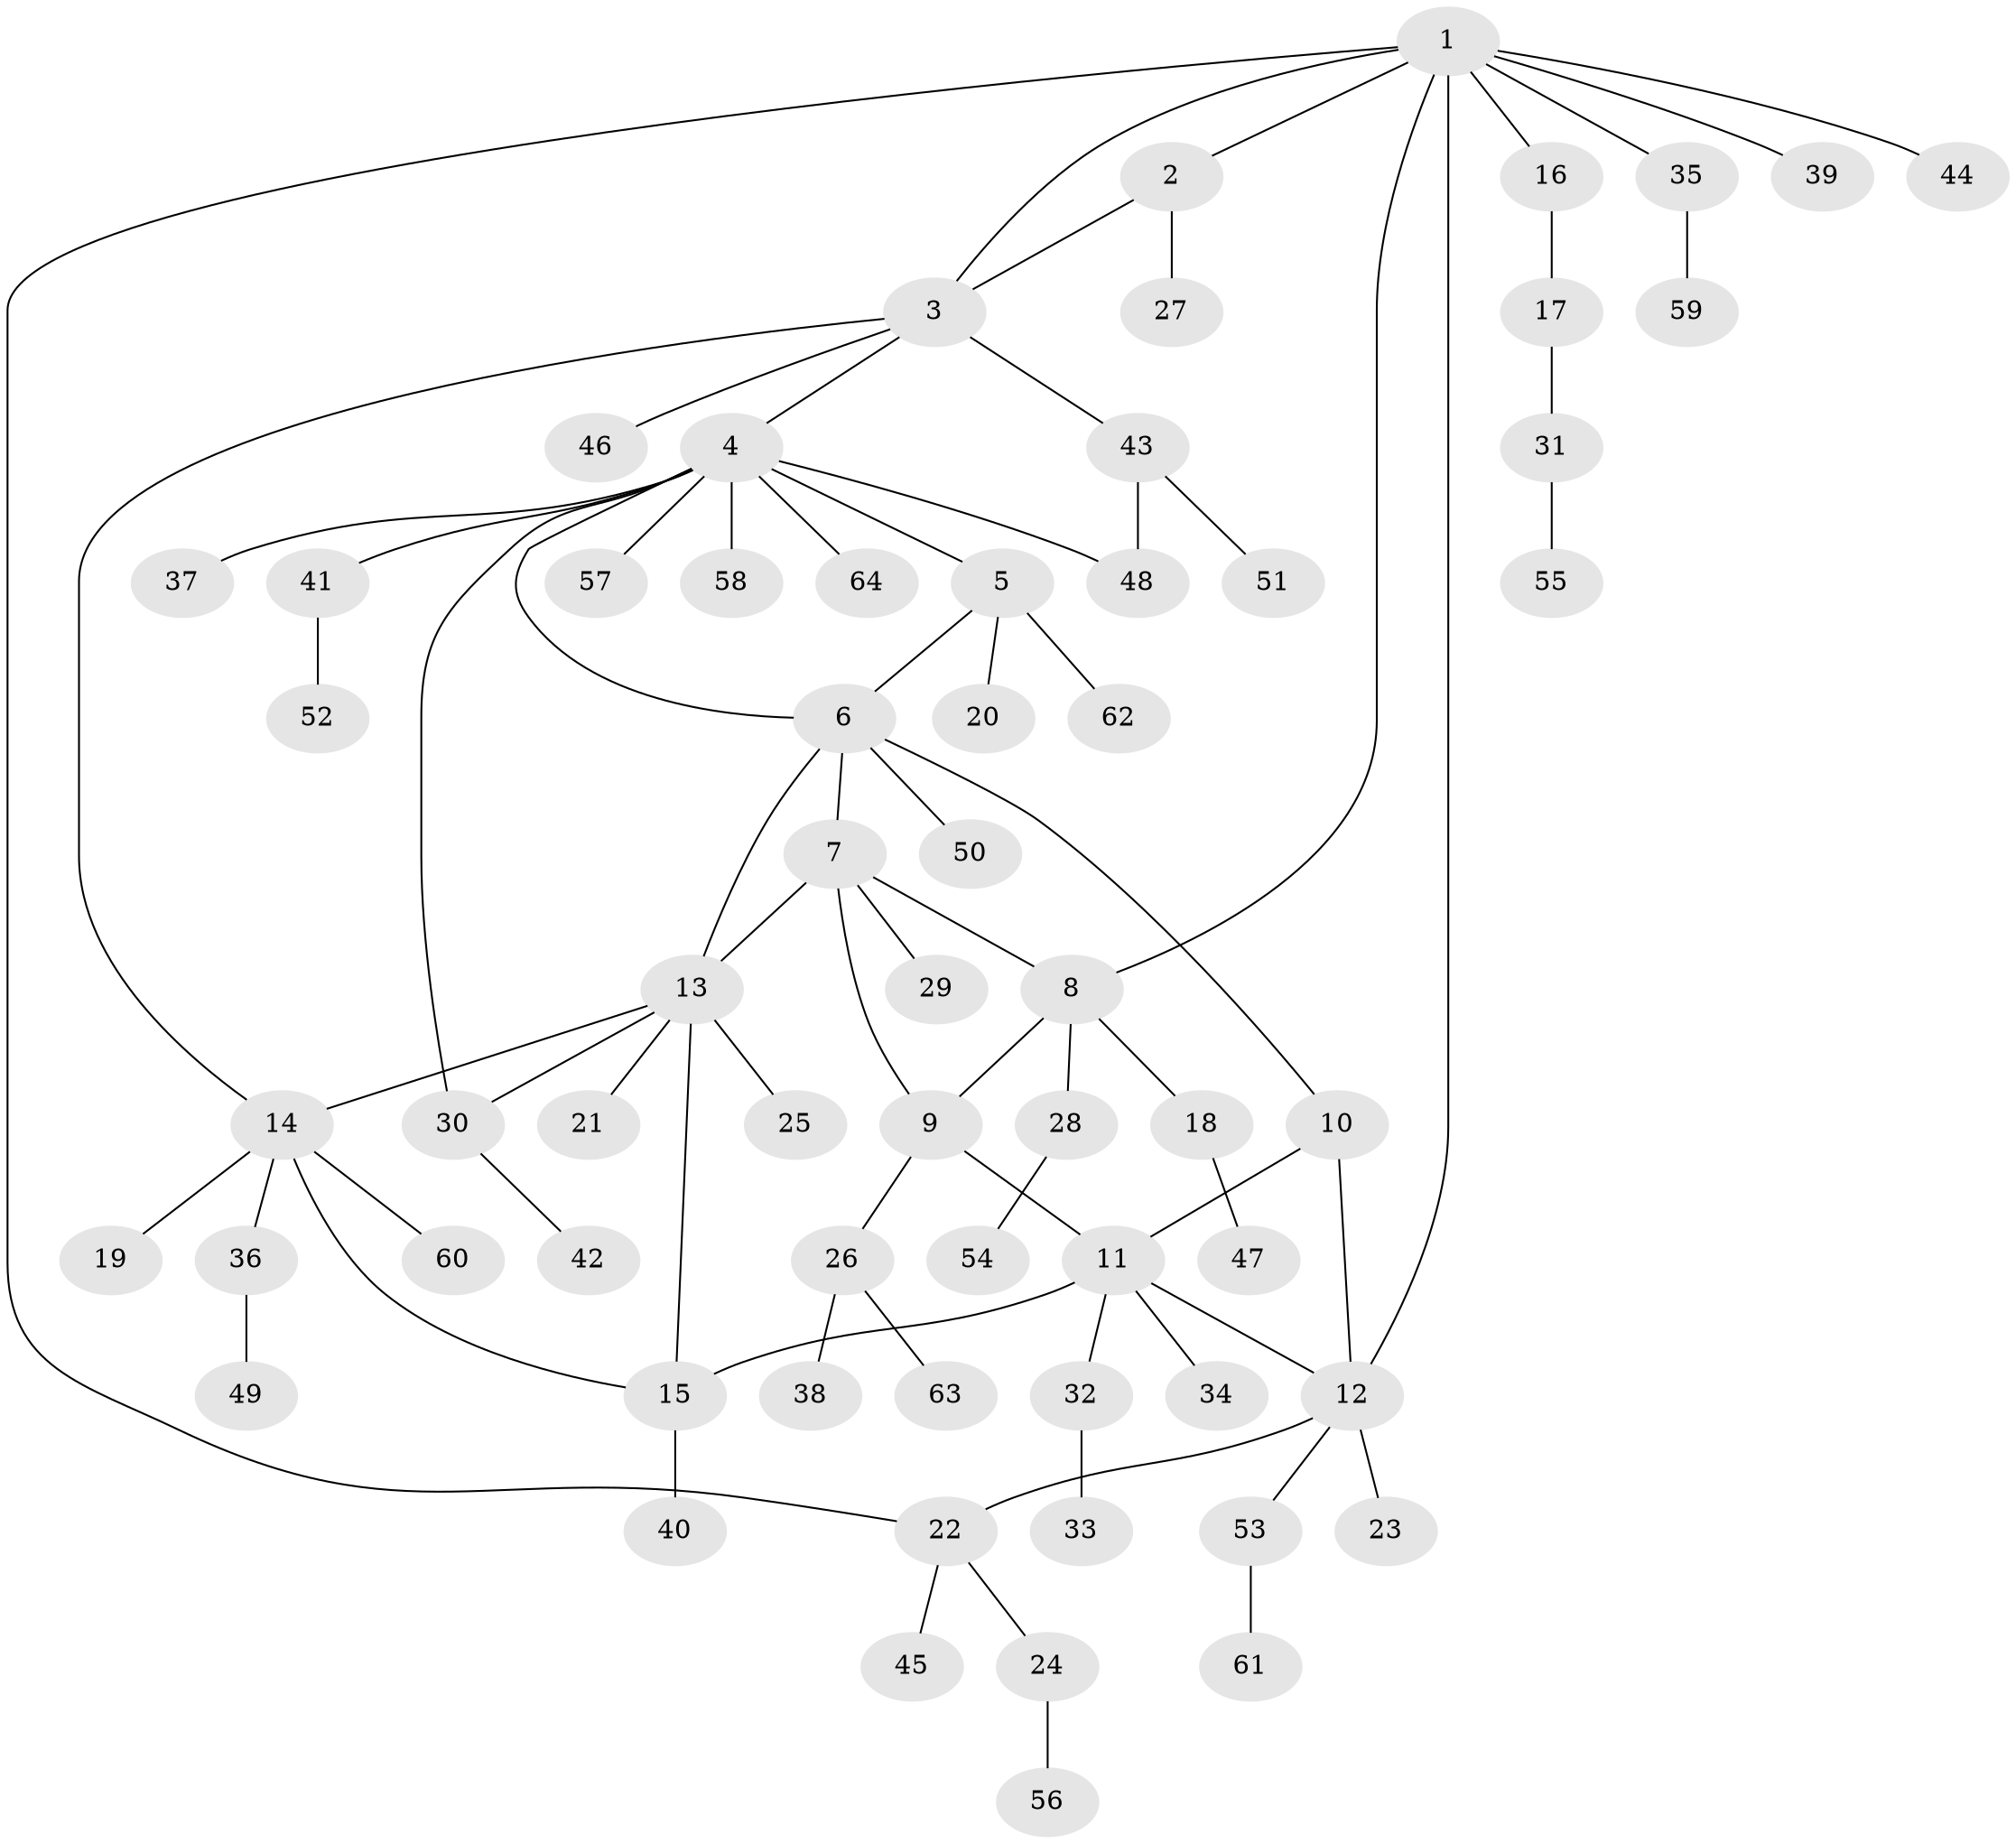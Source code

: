 // Generated by graph-tools (version 1.1) at 2025/16/03/09/25 04:16:04]
// undirected, 64 vertices, 77 edges
graph export_dot {
graph [start="1"]
  node [color=gray90,style=filled];
  1;
  2;
  3;
  4;
  5;
  6;
  7;
  8;
  9;
  10;
  11;
  12;
  13;
  14;
  15;
  16;
  17;
  18;
  19;
  20;
  21;
  22;
  23;
  24;
  25;
  26;
  27;
  28;
  29;
  30;
  31;
  32;
  33;
  34;
  35;
  36;
  37;
  38;
  39;
  40;
  41;
  42;
  43;
  44;
  45;
  46;
  47;
  48;
  49;
  50;
  51;
  52;
  53;
  54;
  55;
  56;
  57;
  58;
  59;
  60;
  61;
  62;
  63;
  64;
  1 -- 2;
  1 -- 3;
  1 -- 8;
  1 -- 12;
  1 -- 16;
  1 -- 22;
  1 -- 35;
  1 -- 39;
  1 -- 44;
  2 -- 3;
  2 -- 27;
  3 -- 4;
  3 -- 14;
  3 -- 43;
  3 -- 46;
  4 -- 5;
  4 -- 6;
  4 -- 30;
  4 -- 37;
  4 -- 41;
  4 -- 48;
  4 -- 57;
  4 -- 58;
  4 -- 64;
  5 -- 6;
  5 -- 20;
  5 -- 62;
  6 -- 7;
  6 -- 10;
  6 -- 13;
  6 -- 50;
  7 -- 8;
  7 -- 9;
  7 -- 13;
  7 -- 29;
  8 -- 9;
  8 -- 18;
  8 -- 28;
  9 -- 11;
  9 -- 26;
  10 -- 11;
  10 -- 12;
  11 -- 12;
  11 -- 15;
  11 -- 32;
  11 -- 34;
  12 -- 22;
  12 -- 23;
  12 -- 53;
  13 -- 14;
  13 -- 15;
  13 -- 21;
  13 -- 25;
  13 -- 30;
  14 -- 15;
  14 -- 19;
  14 -- 36;
  14 -- 60;
  15 -- 40;
  16 -- 17;
  17 -- 31;
  18 -- 47;
  22 -- 24;
  22 -- 45;
  24 -- 56;
  26 -- 38;
  26 -- 63;
  28 -- 54;
  30 -- 42;
  31 -- 55;
  32 -- 33;
  35 -- 59;
  36 -- 49;
  41 -- 52;
  43 -- 48;
  43 -- 51;
  53 -- 61;
}
